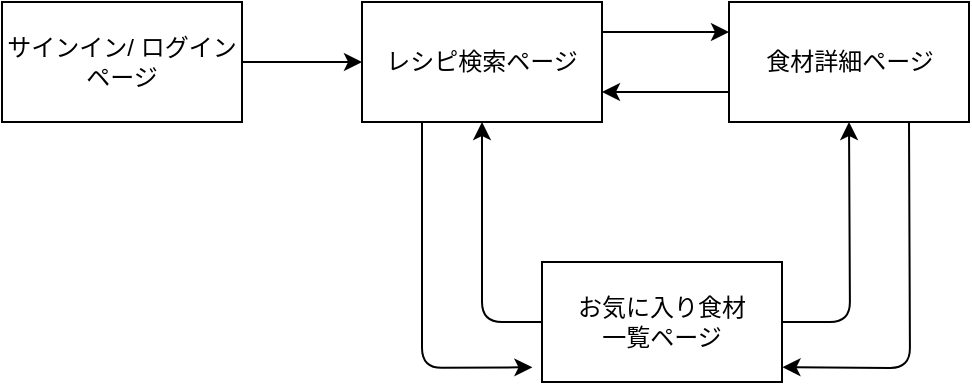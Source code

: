 <mxfile>
    <diagram id="tQGW0GSFARdHkCmNcWiX" name="ページ1">
        <mxGraphModel dx="474" dy="790" grid="1" gridSize="10" guides="1" tooltips="1" connect="1" arrows="1" fold="1" page="1" pageScale="1" pageWidth="827" pageHeight="1169" math="0" shadow="0">
            <root>
                <mxCell id="0"/>
                <mxCell id="1" parent="0"/>
                <mxCell id="7" style="edgeStyle=none;html=1;exitX=1;exitY=0.5;exitDx=0;exitDy=0;entryX=0;entryY=0.5;entryDx=0;entryDy=0;" edge="1" parent="1" source="2" target="3">
                    <mxGeometry relative="1" as="geometry"/>
                </mxCell>
                <mxCell id="2" value="サインイン/ ログイン&lt;br&gt;ページ" style="rounded=0;whiteSpace=wrap;html=1;" vertex="1" parent="1">
                    <mxGeometry x="50" y="240" width="120" height="60" as="geometry"/>
                </mxCell>
                <mxCell id="8" style="edgeStyle=none;html=1;exitX=1;exitY=0.25;exitDx=0;exitDy=0;entryX=0;entryY=0.25;entryDx=0;entryDy=0;" edge="1" parent="1" source="3" target="4">
                    <mxGeometry relative="1" as="geometry"/>
                </mxCell>
                <mxCell id="12" style="edgeStyle=none;html=1;entryX=-0.04;entryY=0.877;entryDx=0;entryDy=0;entryPerimeter=0;exitX=0.25;exitY=1;exitDx=0;exitDy=0;" edge="1" parent="1" source="3" target="5">
                    <mxGeometry relative="1" as="geometry">
                        <Array as="points">
                            <mxPoint x="260" y="423"/>
                        </Array>
                    </mxGeometry>
                </mxCell>
                <mxCell id="3" value="レシピ検索ページ" style="rounded=0;whiteSpace=wrap;html=1;" vertex="1" parent="1">
                    <mxGeometry x="230" y="240" width="120" height="60" as="geometry"/>
                </mxCell>
                <mxCell id="9" style="edgeStyle=none;html=1;exitX=0;exitY=0.75;exitDx=0;exitDy=0;entryX=1;entryY=0.75;entryDx=0;entryDy=0;" edge="1" parent="1" source="4" target="3">
                    <mxGeometry relative="1" as="geometry"/>
                </mxCell>
                <mxCell id="16" style="edgeStyle=none;html=1;exitX=0.75;exitY=1;exitDx=0;exitDy=0;entryX=1.002;entryY=0.877;entryDx=0;entryDy=0;entryPerimeter=0;" edge="1" parent="1" source="4" target="5">
                    <mxGeometry relative="1" as="geometry">
                        <Array as="points">
                            <mxPoint x="504" y="423"/>
                        </Array>
                    </mxGeometry>
                </mxCell>
                <mxCell id="4" value="食材詳細ページ" style="rounded=0;whiteSpace=wrap;html=1;" vertex="1" parent="1">
                    <mxGeometry x="413.5" y="240" width="120" height="60" as="geometry"/>
                </mxCell>
                <mxCell id="11" style="edgeStyle=none;html=1;exitX=1;exitY=0.5;exitDx=0;exitDy=0;entryX=0.5;entryY=1;entryDx=0;entryDy=0;" edge="1" parent="1" source="5" target="4">
                    <mxGeometry relative="1" as="geometry">
                        <Array as="points">
                            <mxPoint x="474" y="400"/>
                        </Array>
                    </mxGeometry>
                </mxCell>
                <mxCell id="14" style="edgeStyle=none;html=1;entryX=0.5;entryY=1;entryDx=0;entryDy=0;exitX=0;exitY=0.5;exitDx=0;exitDy=0;" edge="1" parent="1" source="5" target="3">
                    <mxGeometry relative="1" as="geometry">
                        <Array as="points">
                            <mxPoint x="290" y="400"/>
                        </Array>
                    </mxGeometry>
                </mxCell>
                <mxCell id="5" value="お気に入り食材&lt;br&gt;一覧ページ" style="rounded=0;whiteSpace=wrap;html=1;" vertex="1" parent="1">
                    <mxGeometry x="320" y="370" width="120" height="60" as="geometry"/>
                </mxCell>
            </root>
        </mxGraphModel>
    </diagram>
</mxfile>